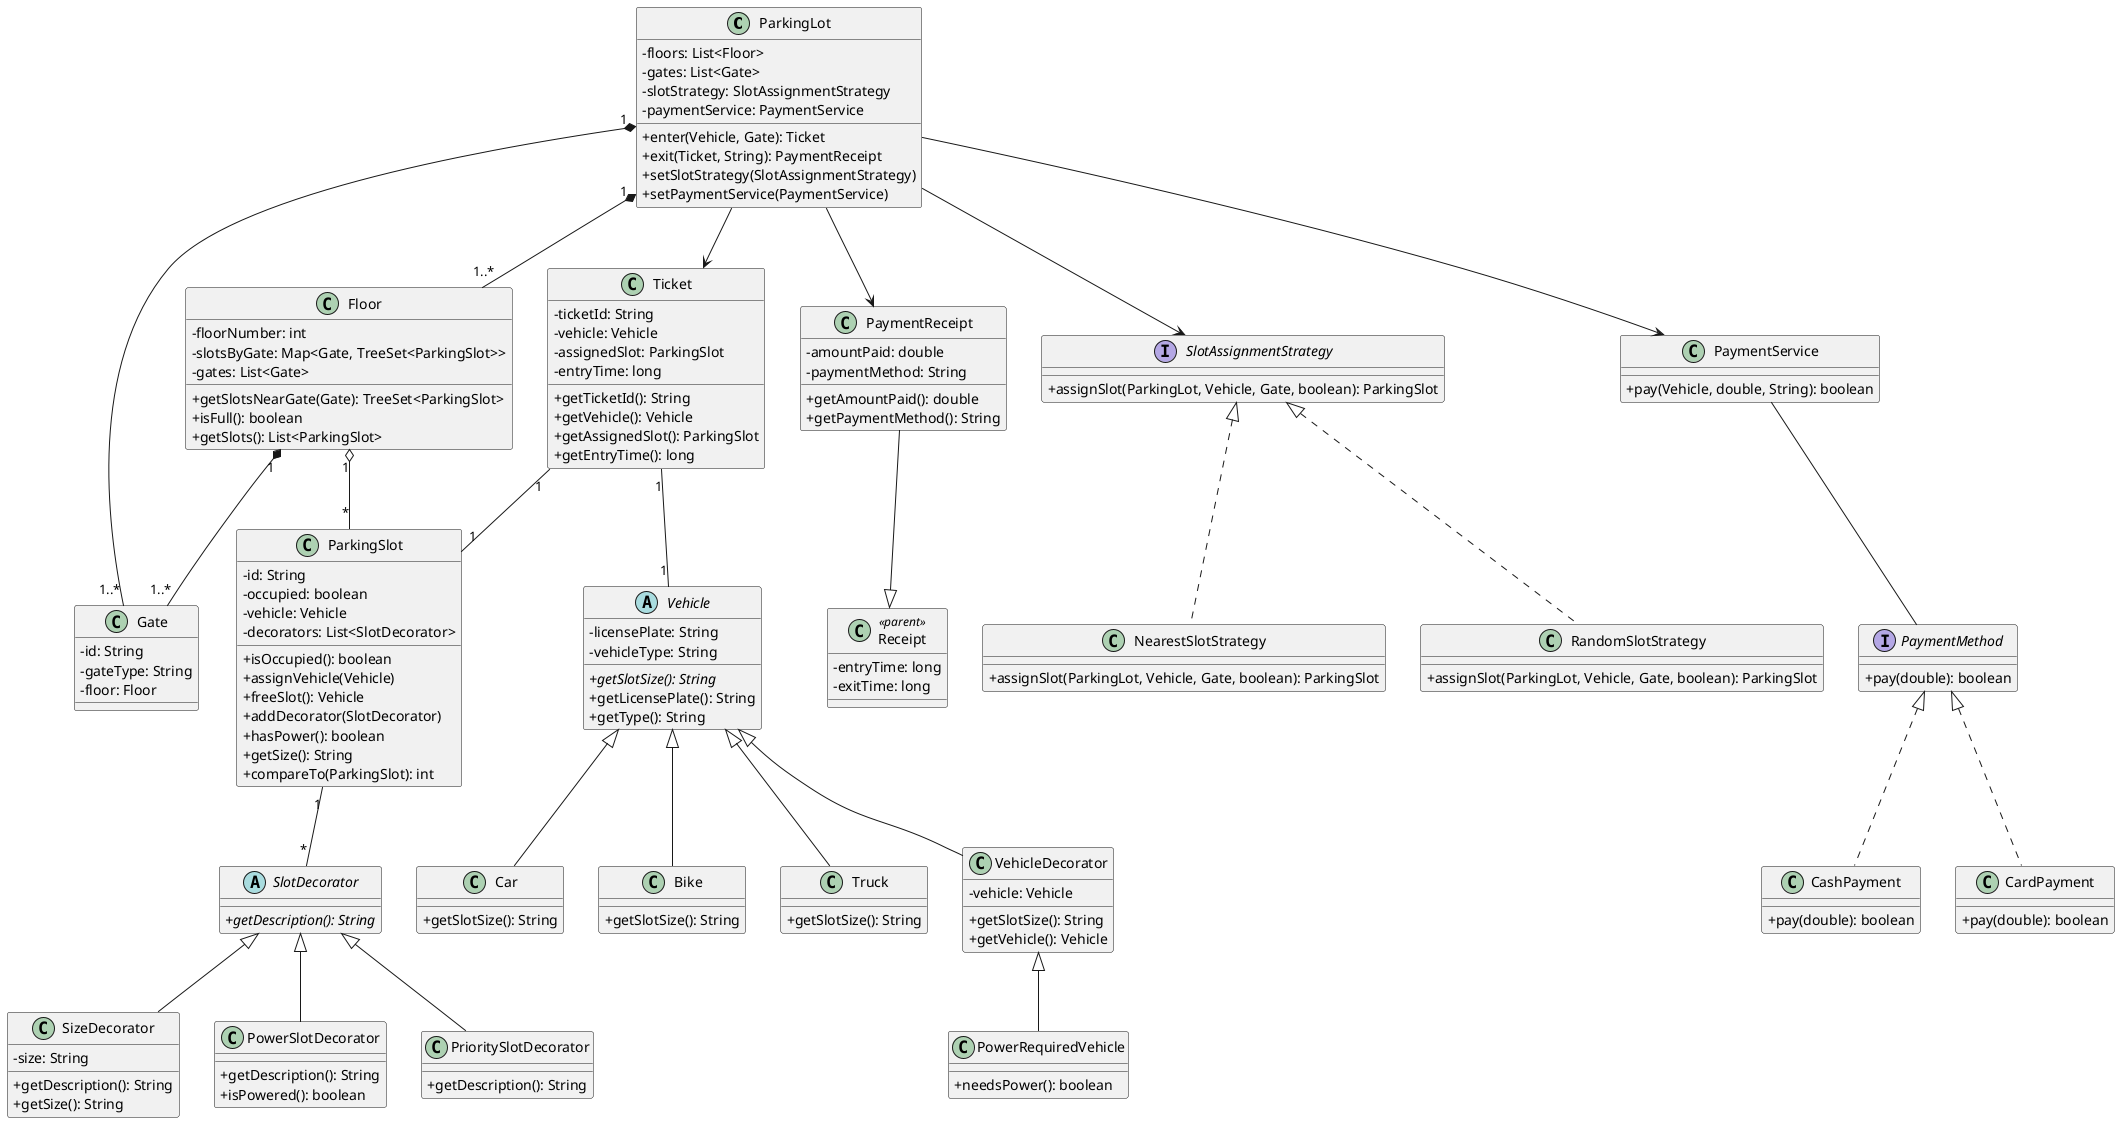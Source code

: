@startuml
skinparam classAttributeIconSize 0

' ---- Core Parking Lot ----
class ParkingLot {
  -floors: List<Floor>
  -gates: List<Gate>
  -slotStrategy: SlotAssignmentStrategy
  -paymentService: PaymentService
  +enter(Vehicle, Gate): Ticket
  +exit(Ticket, String): PaymentReceipt
  +setSlotStrategy(SlotAssignmentStrategy)
  +setPaymentService(PaymentService)
}
class Floor {
  -floorNumber: int
  -slotsByGate: Map<Gate, TreeSet<ParkingSlot>>
  -gates: List<Gate>
  +getSlotsNearGate(Gate): TreeSet<ParkingSlot>
  +isFull(): boolean
  +getSlots(): List<ParkingSlot>
}
class Gate {
  -id: String
  -gateType: String
  -floor: Floor
}
class ParkingSlot {
  -id: String
  -occupied: boolean
  -vehicle: Vehicle
  -decorators: List<SlotDecorator>
  +isOccupied(): boolean
  +assignVehicle(Vehicle)
  +freeSlot(): Vehicle
  +addDecorator(SlotDecorator)
  +hasPower(): boolean
  +getSize(): String
  +compareTo(ParkingSlot): int
}
abstract class SlotDecorator {
  {abstract} +getDescription(): String
}
class SizeDecorator {
  -size: String
  +getDescription(): String
  +getSize(): String
}
class PowerSlotDecorator {
  +getDescription(): String
  +isPowered(): boolean
}
class PrioritySlotDecorator {
  +getDescription(): String
}

' ---- Vehicle Hierarchy ----
abstract class Vehicle {
  -licensePlate: String
  -vehicleType: String
  {abstract} +getSlotSize(): String
  +getLicensePlate(): String
  +getType(): String
}
class Car {
  +getSlotSize(): String
}
class Bike {
  +getSlotSize(): String
}
class Truck {
  +getSlotSize(): String
}
class VehicleDecorator {
  -vehicle: Vehicle
  +getSlotSize(): String
  +getVehicle(): Vehicle
}
class PowerRequiredVehicle {
  +needsPower(): boolean
}

' ---- Booking & Payment ----
class Ticket {
  -ticketId: String
  -vehicle: Vehicle
  -assignedSlot: ParkingSlot
  -entryTime: long
  +getTicketId(): String
  +getVehicle(): Vehicle
  +getAssignedSlot(): ParkingSlot
  +getEntryTime(): long
}
class PaymentReceipt {
  -amountPaid: double
  -paymentMethod: String
  +getAmountPaid(): double
  +getPaymentMethod(): String
}
class Receipt <<parent>> {
  -entryTime: long
  -exitTime: long
}

' ---- Strategy & Payment ----
interface SlotAssignmentStrategy {
  +assignSlot(ParkingLot, Vehicle, Gate, boolean): ParkingSlot
}
class NearestSlotStrategy {
  +assignSlot(ParkingLot, Vehicle, Gate, boolean): ParkingSlot
}
class RandomSlotStrategy {
  +assignSlot(ParkingLot, Vehicle, Gate, boolean): ParkingSlot
}
interface PaymentMethod {
  +pay(double): boolean
}
class CashPayment {
  +pay(double): boolean
}
class CardPayment {
  +pay(double): boolean
}
class PaymentService {
  +pay(Vehicle, double, String): boolean
}

' ---- Relationships ----
ParkingLot "1" *-- "1..*" Floor
ParkingLot "1" *-- "1..*" Gate
ParkingLot --> SlotAssignmentStrategy
ParkingLot --> PaymentService
Floor "1" o-- "*" ParkingSlot
Floor "1" *-- "1..*" Gate
ParkingSlot "1" -- "*" SlotDecorator
SlotDecorator <|-- SizeDecorator
SlotDecorator <|-- PowerSlotDecorator
SlotDecorator <|-- PrioritySlotDecorator
Vehicle <|-- Car
Vehicle <|-- Bike
Vehicle <|-- Truck
Vehicle <|-- VehicleDecorator
VehicleDecorator <|-- PowerRequiredVehicle
ParkingLot --> Ticket
Ticket "1" -- "1" ParkingSlot
Ticket "1" -- "1" Vehicle
ParkingLot --> PaymentReceipt
PaymentReceipt --|> Receipt
SlotAssignmentStrategy <|.. NearestSlotStrategy
SlotAssignmentStrategy <|.. RandomSlotStrategy
PaymentMethod <|.. CashPayment
PaymentMethod <|.. CardPayment
PaymentService -- PaymentMethod
@enduml
